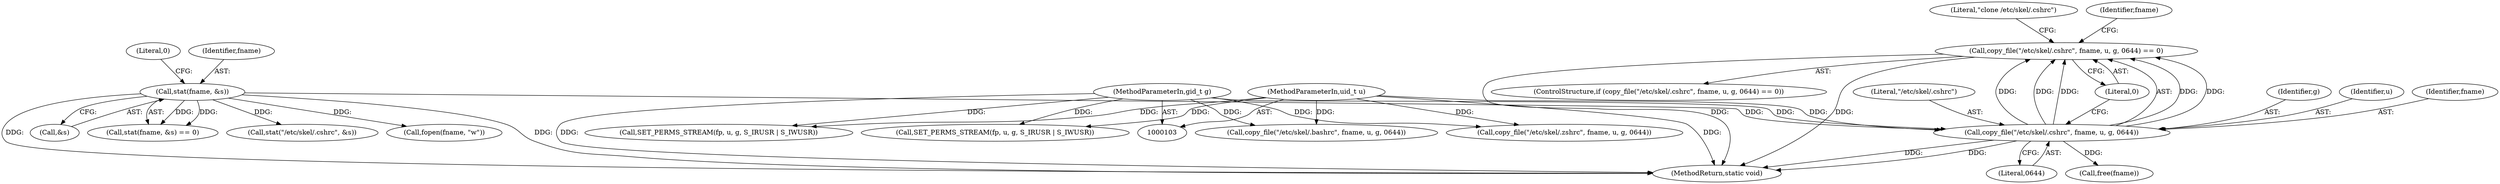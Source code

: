 digraph "0_firejail_b8a4ff9775318ca5e679183884a6a63f3da8f863_1@API" {
"1000239" [label="(Call,copy_file(\"/etc/skel/.cshrc\", fname, u, g, 0644) == 0)"];
"1000240" [label="(Call,copy_file(\"/etc/skel/.cshrc\", fname, u, g, 0644))"];
"1000224" [label="(Call,stat(fname, &s))"];
"1000105" [label="(MethodParameterIn,uid_t u)"];
"1000106" [label="(MethodParameterIn,gid_t g)"];
"1000249" [label="(Literal,\"clone /etc/skel/.cshrc\")"];
"1000226" [label="(Call,&s)"];
"1000277" [label="(Identifier,fname)"];
"1000244" [label="(Identifier,g)"];
"1000106" [label="(MethodParameterIn,gid_t g)"];
"1000243" [label="(Identifier,u)"];
"1000223" [label="(Call,stat(fname, &s) == 0)"];
"1000232" [label="(Call,stat(\"/etc/skel/.cshrc\", &s))"];
"1000242" [label="(Identifier,fname)"];
"1000264" [label="(Call,SET_PERMS_STREAM(fp, u, g, S_IRUSR | S_IWUSR))"];
"1000225" [label="(Identifier,fname)"];
"1000240" [label="(Call,copy_file(\"/etc/skel/.cshrc\", fname, u, g, 0644))"];
"1000255" [label="(Call,fopen(fname, \"w\"))"];
"1000276" [label="(Call,free(fname))"];
"1000322" [label="(MethodReturn,static void)"];
"1000241" [label="(Literal,\"/etc/skel/.cshrc\")"];
"1000159" [label="(Call,copy_file(\"/etc/skel/.zshrc\", fname, u, g, 0644))"];
"1000246" [label="(Literal,0)"];
"1000238" [label="(ControlStructure,if (copy_file(\"/etc/skel/.cshrc\", fname, u, g, 0644) == 0))"];
"1000224" [label="(Call,stat(fname, &s))"];
"1000239" [label="(Call,copy_file(\"/etc/skel/.cshrc\", fname, u, g, 0644) == 0)"];
"1000183" [label="(Call,SET_PERMS_STREAM(fp, u, g, S_IRUSR | S_IWUSR))"];
"1000310" [label="(Call,copy_file(\"/etc/skel/.bashrc\", fname, u, g, 0644))"];
"1000228" [label="(Literal,0)"];
"1000245" [label="(Literal,0644)"];
"1000105" [label="(MethodParameterIn,uid_t u)"];
"1000239" -> "1000238"  [label="AST: "];
"1000239" -> "1000246"  [label="CFG: "];
"1000240" -> "1000239"  [label="AST: "];
"1000246" -> "1000239"  [label="AST: "];
"1000249" -> "1000239"  [label="CFG: "];
"1000277" -> "1000239"  [label="CFG: "];
"1000239" -> "1000322"  [label="DDG: "];
"1000239" -> "1000322"  [label="DDG: "];
"1000240" -> "1000239"  [label="DDG: "];
"1000240" -> "1000239"  [label="DDG: "];
"1000240" -> "1000239"  [label="DDG: "];
"1000240" -> "1000239"  [label="DDG: "];
"1000240" -> "1000239"  [label="DDG: "];
"1000240" -> "1000245"  [label="CFG: "];
"1000241" -> "1000240"  [label="AST: "];
"1000242" -> "1000240"  [label="AST: "];
"1000243" -> "1000240"  [label="AST: "];
"1000244" -> "1000240"  [label="AST: "];
"1000245" -> "1000240"  [label="AST: "];
"1000246" -> "1000240"  [label="CFG: "];
"1000240" -> "1000322"  [label="DDG: "];
"1000240" -> "1000322"  [label="DDG: "];
"1000224" -> "1000240"  [label="DDG: "];
"1000105" -> "1000240"  [label="DDG: "];
"1000106" -> "1000240"  [label="DDG: "];
"1000240" -> "1000276"  [label="DDG: "];
"1000224" -> "1000223"  [label="AST: "];
"1000224" -> "1000226"  [label="CFG: "];
"1000225" -> "1000224"  [label="AST: "];
"1000226" -> "1000224"  [label="AST: "];
"1000228" -> "1000224"  [label="CFG: "];
"1000224" -> "1000322"  [label="DDG: "];
"1000224" -> "1000322"  [label="DDG: "];
"1000224" -> "1000223"  [label="DDG: "];
"1000224" -> "1000223"  [label="DDG: "];
"1000224" -> "1000232"  [label="DDG: "];
"1000224" -> "1000255"  [label="DDG: "];
"1000105" -> "1000103"  [label="AST: "];
"1000105" -> "1000322"  [label="DDG: "];
"1000105" -> "1000159"  [label="DDG: "];
"1000105" -> "1000183"  [label="DDG: "];
"1000105" -> "1000264"  [label="DDG: "];
"1000105" -> "1000310"  [label="DDG: "];
"1000106" -> "1000103"  [label="AST: "];
"1000106" -> "1000322"  [label="DDG: "];
"1000106" -> "1000159"  [label="DDG: "];
"1000106" -> "1000183"  [label="DDG: "];
"1000106" -> "1000264"  [label="DDG: "];
"1000106" -> "1000310"  [label="DDG: "];
}
